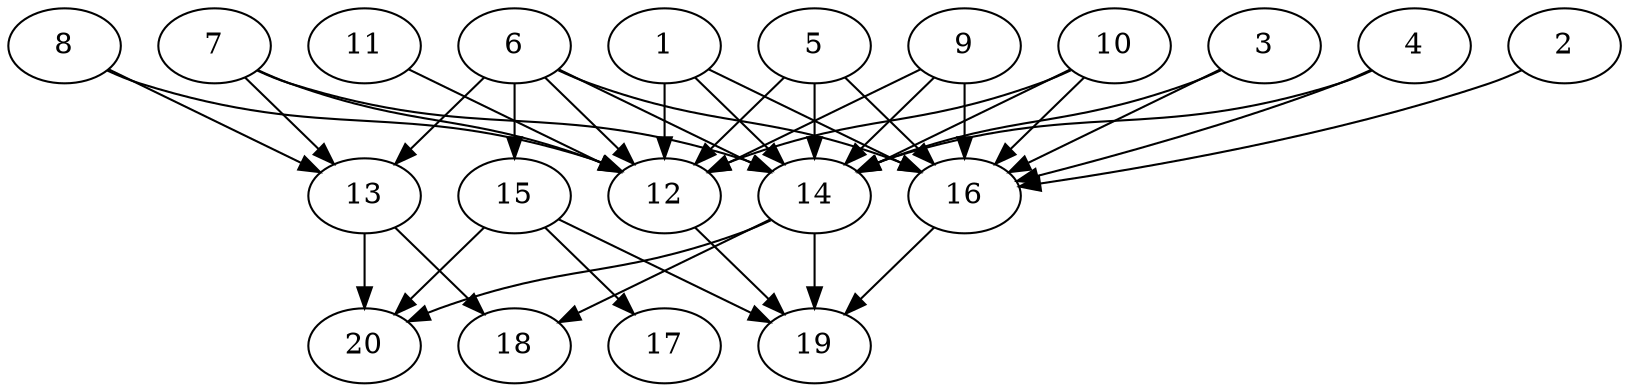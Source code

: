 // DAG automatically generated by daggen at Tue Jul 23 14:34:09 2019
// ./daggen --dot -n 20 --ccr 0.4 --fat 0.7 --regular 0.5 --density 0.8 --mindata 5242880 --maxdata 52428800 
digraph G {
  1 [size="26096640", alpha="0.01", expect_size="10438656"] 
  1 -> 12 [size ="10438656"]
  1 -> 14 [size ="10438656"]
  1 -> 16 [size ="10438656"]
  2 [size="94750720", alpha="0.15", expect_size="37900288"] 
  2 -> 16 [size ="37900288"]
  3 [size="54417920", alpha="0.15", expect_size="21767168"] 
  3 -> 14 [size ="21767168"]
  3 -> 16 [size ="21767168"]
  4 [size="125962240", alpha="0.16", expect_size="50384896"] 
  4 -> 14 [size ="50384896"]
  4 -> 16 [size ="50384896"]
  5 [size="22353920", alpha="0.03", expect_size="8941568"] 
  5 -> 12 [size ="8941568"]
  5 -> 14 [size ="8941568"]
  5 -> 16 [size ="8941568"]
  6 [size="65871360", alpha="0.19", expect_size="26348544"] 
  6 -> 12 [size ="26348544"]
  6 -> 13 [size ="26348544"]
  6 -> 14 [size ="26348544"]
  6 -> 15 [size ="26348544"]
  6 -> 16 [size ="26348544"]
  7 [size="94625280", alpha="0.01", expect_size="37850112"] 
  7 -> 12 [size ="37850112"]
  7 -> 13 [size ="37850112"]
  7 -> 14 [size ="37850112"]
  8 [size="42908160", alpha="0.19", expect_size="17163264"] 
  8 -> 12 [size ="17163264"]
  8 -> 13 [size ="17163264"]
  9 [size="98227200", alpha="0.07", expect_size="39290880"] 
  9 -> 12 [size ="39290880"]
  9 -> 14 [size ="39290880"]
  9 -> 16 [size ="39290880"]
  10 [size="115962880", alpha="0.11", expect_size="46385152"] 
  10 -> 12 [size ="46385152"]
  10 -> 14 [size ="46385152"]
  10 -> 16 [size ="46385152"]
  11 [size="20167680", alpha="0.01", expect_size="8067072"] 
  11 -> 12 [size ="8067072"]
  12 [size="28006400", alpha="0.01", expect_size="11202560"] 
  12 -> 19 [size ="11202560"]
  13 [size="119180800", alpha="0.17", expect_size="47672320"] 
  13 -> 18 [size ="47672320"]
  13 -> 20 [size ="47672320"]
  14 [size="92096000", alpha="0.05", expect_size="36838400"] 
  14 -> 18 [size ="36838400"]
  14 -> 19 [size ="36838400"]
  14 -> 20 [size ="36838400"]
  15 [size="69598720", alpha="0.19", expect_size="27839488"] 
  15 -> 17 [size ="27839488"]
  15 -> 19 [size ="27839488"]
  15 -> 20 [size ="27839488"]
  16 [size="87541760", alpha="0.01", expect_size="35016704"] 
  16 -> 19 [size ="35016704"]
  17 [size="83937280", alpha="0.14", expect_size="33574912"] 
  18 [size="91118080", alpha="0.07", expect_size="36447232"] 
  19 [size="84326400", alpha="0.00", expect_size="33730560"] 
  20 [size="126535680", alpha="0.13", expect_size="50614272"] 
}
